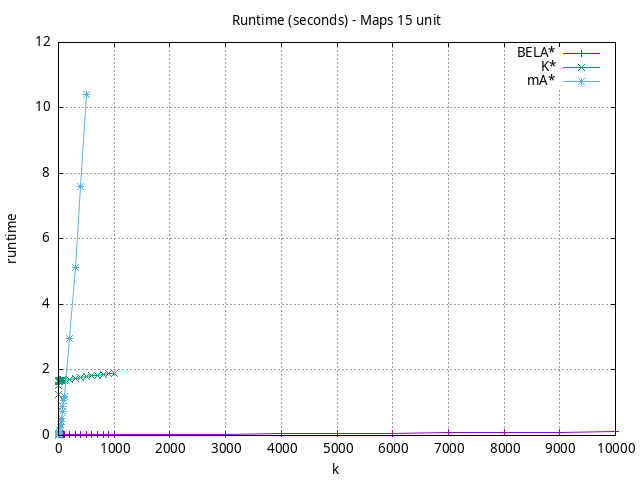 #!/usr/bin/gnuplot
# -*- coding: utf-8 -*-
#
# results/maps/unit/15/random512-15.heuristic.unit.runtime.gnuplot
#
# Started on 04/07/2024 21:47:03
# Author: Carlos Linares López
set grid
set xlabel "k"
set ylabel "runtime"

set title "Runtime (seconds) - Maps 15 unit"

set terminal png enhanced font "Ariel,10"
set output 'random512-15.heuristic.unit.runtime.png'

plot "-" title "BELA*"      with linesp, "-" title "K*"      with linesp, "-" title "mA*"      with linesp

	1 0.0203021844
	2 0.0202046184
	3 0.020135892799999996
	4 0.020463496299999998
	5 0.0205624982
	6 0.020722663899999993
	7 0.020928837000000002
	8 0.021011026
	9 0.0208476755
	10 0.020957695899999997
	20 0.021608823100000004
	30 0.021869177
	40 0.022302773000000005
	50 0.022105594000000006
	60 0.022434020000000002
	70 0.022741709000000002
	80 0.023088292999999996
	90 0.023320450000000003
	100 0.023198879000000002
	200 0.024551154
	300 0.025592483000000003
	400 0.026150223
	500 0.027099215999999995
	600 0.027744022
	700 0.028213714999999997
	800 0.028245332
	900 0.028450871999999995
	1000 0.028084313999999996
	2000 0.036105123999999995
	3000 0.04463202399999999
	4000 0.053972983999999995
	5000 0.063325761
	6000 0.07263716
	7000 0.08209531299999999
	8000 0.09092826100000001
	9000 0.10115937499999998
	10000 0.11338487000000001
end
	1 0.061034977000000004
	2 1.259837854
	3 1.528041906
	4 1.6618338
	5 1.66645895
	6 1.66881178
	7 1.6721694300000005
	8 1.6748029400000002
	9 1.67538209
	10 1.6607732899999998
	20 1.66762924
	30 1.6725312300000004
	40 1.67739122
	50 1.68303807
	60 1.68705537
	70 1.69390407
	80 1.6985472299999997
	90 1.7041311200000002
	100 1.69133537
	200 1.7185549000000007
	300 1.74772354
	400 1.7739346600000006
	500 1.79538414
	600 1.81789307
	700 1.8398603300000003
	800 1.8629033
	900 1.8837586000000004
	1000 1.9068660999999998
end
	1 0.0104361963
	2 0.0176528494
	3 0.025659625000000005
	4 0.032902263
	5 0.041326887
	6 0.04870850700000001
	7 0.05536397300000001
	8 0.06361813599999999
	9 0.07301337000000001
	10 0.080765468
	20 0.161667342
	30 0.244311959
	40 0.3323801
	50 0.42610285999999997
	60 0.52300583
	70 0.7188920599999998
	80 0.8818098300000001
	90 1.06557862
	100 1.17750735
	200 2.9539644000000003
	300 5.1237204
	400 7.594784099999999
	500 10.410413999999998
end
